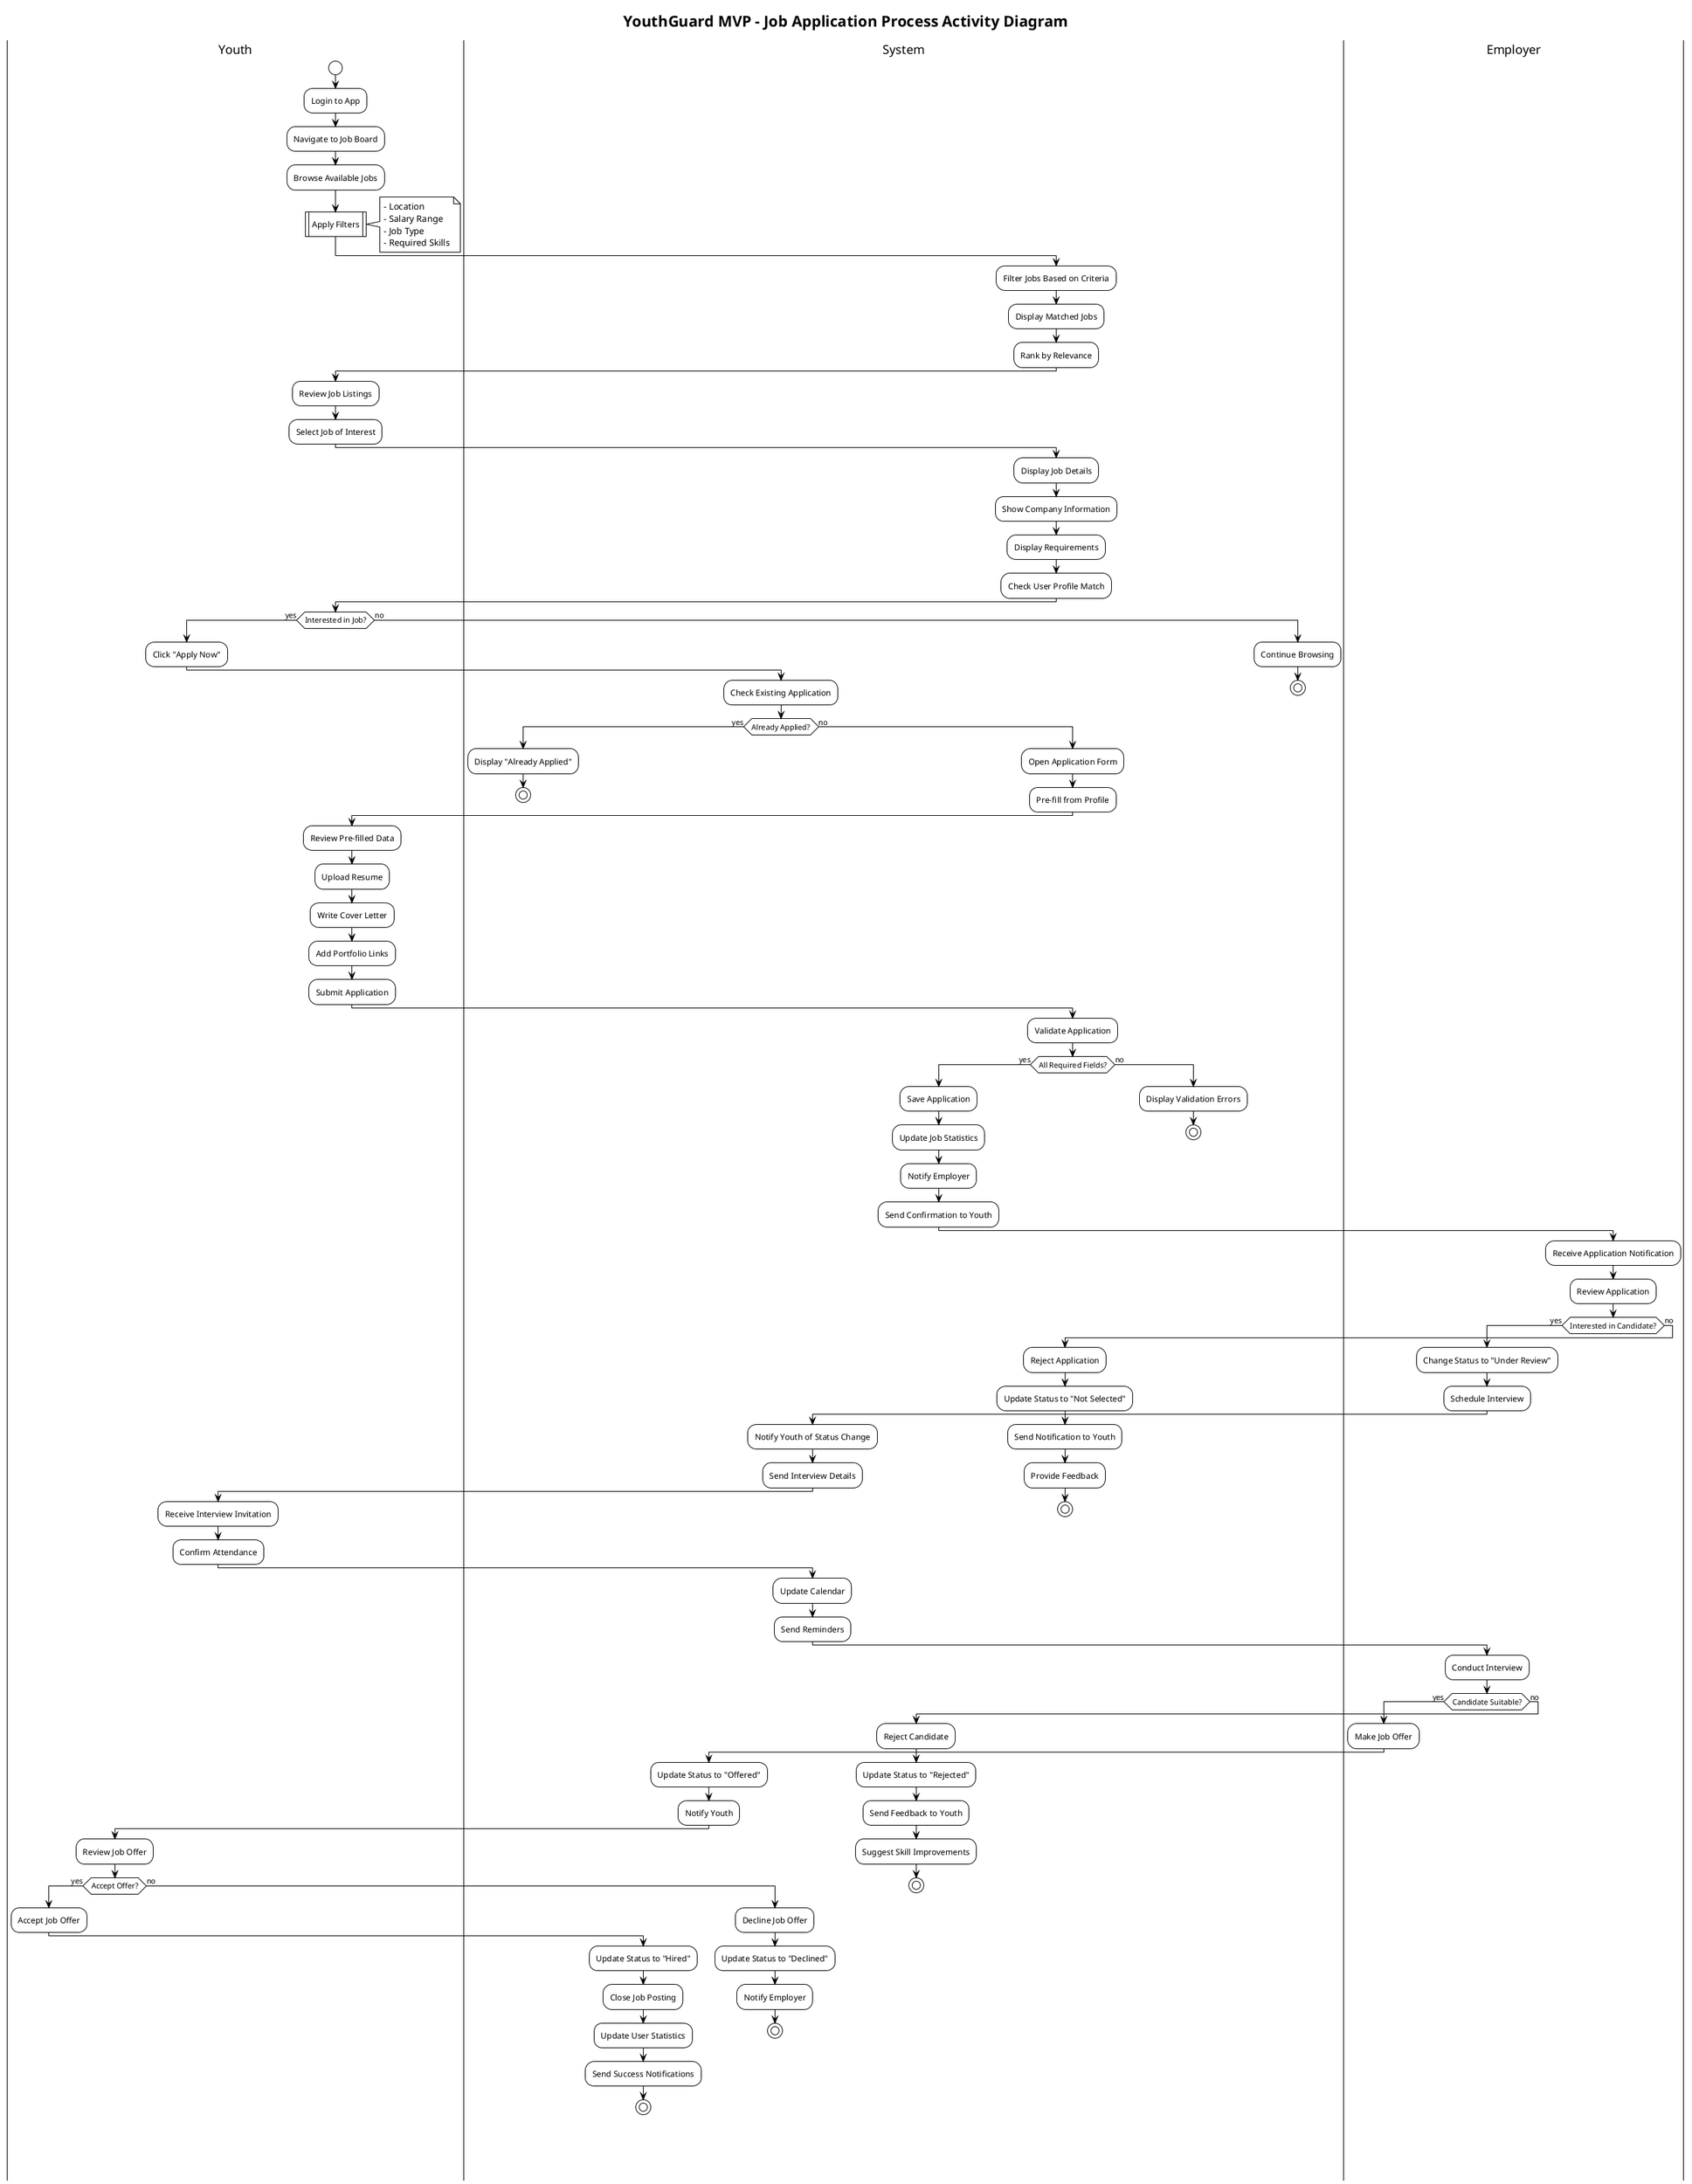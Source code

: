 @startuml YouthGuard_Activity_JobApplication
!theme plain
title YouthGuard MVP - Job Application Process Activity Diagram

|Youth|
start
:Login to App;
:Navigate to Job Board;
:Browse Available Jobs;
:Apply Filters|
note right
  - Location
  - Salary Range
  - Job Type
  - Required Skills
end note

|System|
:Filter Jobs Based on Criteria;
:Display Matched Jobs;
:Rank by Relevance;

|Youth|
:Review Job Listings;
:Select Job of Interest;

|System|
:Display Job Details;
:Show Company Information;
:Display Requirements;
:Check User Profile Match;

|Youth|
if (Interested in Job?) then (yes)
  :Click "Apply Now";
  
  |System|
  :Check Existing Application;
  if (Already Applied?) then (yes)
    :Display "Already Applied";
    stop
  else (no)
    :Open Application Form;
    :Pre-fill from Profile;
    
    |Youth|
    :Review Pre-filled Data;
    :Upload Resume;
    :Write Cover Letter;
    :Add Portfolio Links;
    :Submit Application;
    
    |System|
    :Validate Application;
    if (All Required Fields?) then (yes)
      :Save Application;
      :Update Job Statistics;
      :Notify Employer;
      :Send Confirmation to Youth;
      
      |Employer|
      :Receive Application Notification;
      :Review Application;
      if (Interested in Candidate?) then (yes)
        :Change Status to "Under Review";
        :Schedule Interview;
        
        |System|
        :Notify Youth of Status Change;
        :Send Interview Details;
        
        |Youth|
        :Receive Interview Invitation;
        :Confirm Attendance;
        
        |System|
        :Update Calendar;
        :Send Reminders;
        
        |Employer|
        :Conduct Interview;
        if (Candidate Suitable?) then (yes)
          :Make Job Offer;
          
          |System|
          :Update Status to "Offered";
          :Notify Youth;
          
          |Youth|
          :Review Job Offer;
          if (Accept Offer?) then (yes)
            :Accept Job Offer;
            
            |System|
            :Update Status to "Hired";
            :Close Job Posting;
            :Update User Statistics;
            :Send Success Notifications;
            stop
          else (no)
            :Decline Job Offer;
            
            |System|
            :Update Status to "Declined";
            :Notify Employer;
            stop
          endif
        else (no)
          :Reject Candidate;
          
          |System|
          :Update Status to "Rejected";
          :Send Feedback to Youth;
          :Suggest Skill Improvements;
          stop
        endif
      else (no)
        :Reject Application;
        
        |System|
        :Update Status to "Not Selected";
        :Send Notification to Youth;
        :Provide Feedback;
        stop
      endif
    else (no)
      :Display Validation Errors;
      stop
    endif
  endif
else (no)
  :Continue Browsing;
  stop
endif

@enduml